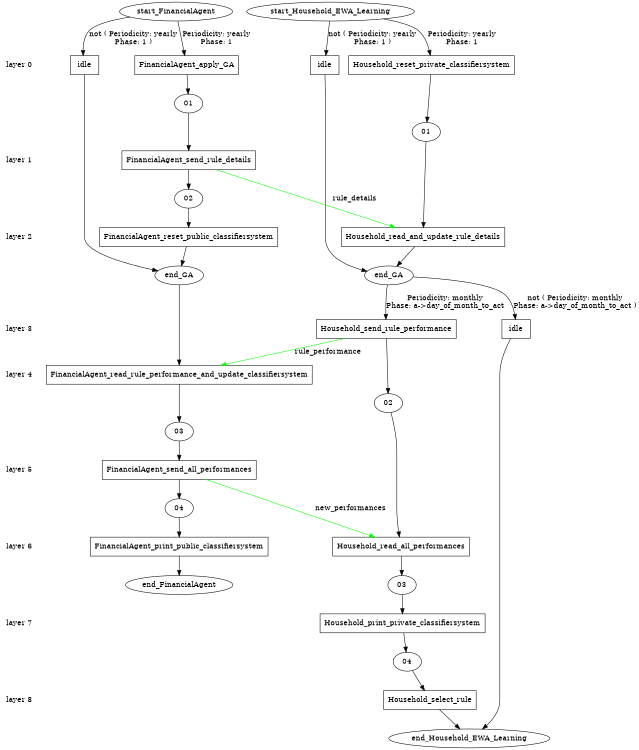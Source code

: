 digraph state_graph {
	rankdir=TB;
	size="8,5;"
	layer_0 [shape=plaintext, label="layer 0"];
	layer_1 [shape=plaintext, label="layer 1"];
	layer_0 -> layer_1 [style=invis];
	layer_2 [shape=plaintext, label="layer 2"];
	layer_1 -> layer_2 [style=invis];
	layer_3 [shape=plaintext, label="layer 3"];
	layer_2 -> layer_3 [style=invis];
	layer_4 [shape=plaintext, label="layer 4"];
	layer_3 -> layer_4 [style=invis];
	layer_5 [shape=plaintext, label="layer 5"];
	layer_4 -> layer_5 [style=invis];
	layer_6 [shape=plaintext, label="layer 6"];
	layer_5 -> layer_6 [style=invis];
	layer_7 [shape=plaintext, label="layer 7"];
	layer_6 -> layer_7 [style=invis];
	layer_8 [shape=plaintext, label="layer 8"];
	layer_7 -> layer_8 [style=invis];
	
	/* States */
	Household_04 [label = "04"]
	Household_03 [label = "03"]
	Household_02 [label = "02"]
	Household_end_Household_EWA_Learning [label = "end_Household_EWA_Learning"]
	Household_01 [label = "01"]
	Household_end_GA [label = "end_GA"]
	Household_start_Household_EWA_Learning [label = "start_Household_EWA_Learning"]
	FinancialAgent_end_FinancialAgent [label = "end_FinancialAgent"]
	FinancialAgent_04 [label = "04"]
	FinancialAgent_03 [label = "03"]
	FinancialAgent_02 [label = "02"]
	FinancialAgent_01 [label = "01"]
	FinancialAgent_end_GA [label = "end_GA"]
	FinancialAgent_start_FinancialAgent [label = "start_FinancialAgent"]
	Household_idle_start_Household_EWA_Learning_end_GA [label = "idle", shape = rect]
	Household_Household_reset_private_classifiersystem_start_Household_EWA_Learning_01 [label = "Household_reset_private_classifiersystem", shape = rect]
	Household_Household_read_and_update_rule_details_01_end_GA [label = "Household_read_and_update_rule_details", shape = rect]
	Household_idle_end_GA_end_Household_EWA_Learning [label = "idle", shape = rect]
	Household_Household_send_rule_performance_end_GA_02 [label = "Household_send_rule_performance", shape = rect]
	Household_Household_read_all_performances_02_03 [label = "Household_read_all_performances", shape = rect]
	Household_Household_print_private_classifiersystem_03_04 [label = "Household_print_private_classifiersystem", shape = rect]
	Household_Household_select_rule_04_end_Household_EWA_Learning [label = "Household_select_rule", shape = rect]
	FinancialAgent_idle_start_FinancialAgent_end_GA [label = "idle", shape = rect]
	FinancialAgent_FinancialAgent_apply_GA_start_FinancialAgent_01 [label = "FinancialAgent_apply_GA", shape = rect]
	FinancialAgent_FinancialAgent_send_rule_details_01_02 [label = "FinancialAgent_send_rule_details", shape = rect]
	FinancialAgent_FinancialAgent_reset_public_classifiersystem_02_end_GA [label = "FinancialAgent_reset_public_classifiersystem", shape = rect]
	FinancialAgent_FinancialAgent_read_rule_performance_and_update_classifiersystem_end_GA_03 [label = "FinancialAgent_read_rule_performance_and_update_classifiersystem", shape = rect]
	FinancialAgent_FinancialAgent_send_all_performances_03_04 [label = "FinancialAgent_send_all_performances", shape = rect]
	FinancialAgent_FinancialAgent_print_public_classifiersystem_04_end_FinancialAgent [label = "FinancialAgent_print_public_classifiersystem", shape = rect]
	
	/* Transitions */
	Household_start_Household_EWA_Learning -> Household_idle_start_Household_EWA_Learning_end_GA [ label = "not ( Periodicity: yearly\nPhase: 1 )"];
	Household_idle_start_Household_EWA_Learning_end_GA -> Household_end_GA;
	Household_start_Household_EWA_Learning -> Household_Household_reset_private_classifiersystem_start_Household_EWA_Learning_01 [ label = "Periodicity: yearly\nPhase: 1"];
	Household_Household_reset_private_classifiersystem_start_Household_EWA_Learning_01 -> Household_01;
	Household_01 -> Household_Household_read_and_update_rule_details_01_end_GA;
	Household_Household_read_and_update_rule_details_01_end_GA -> Household_end_GA;
	Household_end_GA -> Household_idle_end_GA_end_Household_EWA_Learning [ label = "not ( Periodicity: monthly\nPhase: a->day_of_month_to_act )"];
	Household_idle_end_GA_end_Household_EWA_Learning -> Household_end_Household_EWA_Learning;
	Household_end_GA -> Household_Household_send_rule_performance_end_GA_02 [ label = "Periodicity: monthly\nPhase: a->day_of_month_to_act"];
	Household_Household_send_rule_performance_end_GA_02 -> Household_02;
	Household_02 -> Household_Household_read_all_performances_02_03;
	Household_Household_read_all_performances_02_03 -> Household_03;
	Household_03 -> Household_Household_print_private_classifiersystem_03_04;
	Household_Household_print_private_classifiersystem_03_04 -> Household_04;
	Household_04 -> Household_Household_select_rule_04_end_Household_EWA_Learning;
	Household_Household_select_rule_04_end_Household_EWA_Learning -> Household_end_Household_EWA_Learning;
	FinancialAgent_start_FinancialAgent -> FinancialAgent_idle_start_FinancialAgent_end_GA [ label = "not ( Periodicity: yearly\nPhase: 1 )"];
	FinancialAgent_idle_start_FinancialAgent_end_GA -> FinancialAgent_end_GA;
	FinancialAgent_start_FinancialAgent -> FinancialAgent_FinancialAgent_apply_GA_start_FinancialAgent_01 [ label = "Periodicity: yearly\nPhase: 1"];
	FinancialAgent_FinancialAgent_apply_GA_start_FinancialAgent_01 -> FinancialAgent_01;
	FinancialAgent_01 -> FinancialAgent_FinancialAgent_send_rule_details_01_02;
	FinancialAgent_FinancialAgent_send_rule_details_01_02 -> FinancialAgent_02;
	FinancialAgent_02 -> FinancialAgent_FinancialAgent_reset_public_classifiersystem_02_end_GA;
	FinancialAgent_FinancialAgent_reset_public_classifiersystem_02_end_GA -> FinancialAgent_end_GA;
	FinancialAgent_end_GA -> FinancialAgent_FinancialAgent_read_rule_performance_and_update_classifiersystem_end_GA_03;
	FinancialAgent_FinancialAgent_read_rule_performance_and_update_classifiersystem_end_GA_03 -> FinancialAgent_03;
	FinancialAgent_03 -> FinancialAgent_FinancialAgent_send_all_performances_03_04;
	FinancialAgent_FinancialAgent_send_all_performances_03_04 -> FinancialAgent_04;
	FinancialAgent_04 -> FinancialAgent_FinancialAgent_print_public_classifiersystem_04_end_FinancialAgent;
	FinancialAgent_FinancialAgent_print_public_classifiersystem_04_end_FinancialAgent -> FinancialAgent_end_FinancialAgent;
	
	/* Communications */
	Household_Household_send_rule_performance_end_GA_02 -> FinancialAgent_FinancialAgent_read_rule_performance_and_update_classifiersystem_end_GA_03 [ label = "rule_performance" color="#00ff00" constraint=false];
	FinancialAgent_FinancialAgent_send_all_performances_03_04 -> Household_Household_read_all_performances_02_03 [ label = "new_performances" color="#00ff00" constraint=false];
	FinancialAgent_FinancialAgent_send_rule_details_01_02 -> Household_Household_read_and_update_rule_details_01_end_GA [ label = "rule_details" color="#00ff00" constraint=false];
	{ rank=same; layer_0;  Household_idle_start_Household_EWA_Learning_end_GA;  Household_Household_reset_private_classifiersystem_start_Household_EWA_Learning_01;  FinancialAgent_idle_start_FinancialAgent_end_GA;  FinancialAgent_FinancialAgent_apply_GA_start_FinancialAgent_01; }
	{ rank=same; layer_1;  FinancialAgent_FinancialAgent_send_rule_details_01_02; }
	{ rank=same; layer_2;  Household_Household_read_and_update_rule_details_01_end_GA;  FinancialAgent_FinancialAgent_reset_public_classifiersystem_02_end_GA; }
	{ rank=same; layer_3;  Household_idle_end_GA_end_Household_EWA_Learning;  Household_Household_send_rule_performance_end_GA_02; }
	{ rank=same; layer_4;  FinancialAgent_FinancialAgent_read_rule_performance_and_update_classifiersystem_end_GA_03; }
	{ rank=same; layer_5;  FinancialAgent_FinancialAgent_send_all_performances_03_04; }
	{ rank=same; layer_6;  Household_Household_read_all_performances_02_03;  FinancialAgent_FinancialAgent_print_public_classifiersystem_04_end_FinancialAgent; }
	{ rank=same; layer_7;  Household_Household_print_private_classifiersystem_03_04; }
	{ rank=same; layer_8;  Household_Household_select_rule_04_end_Household_EWA_Learning; }
}